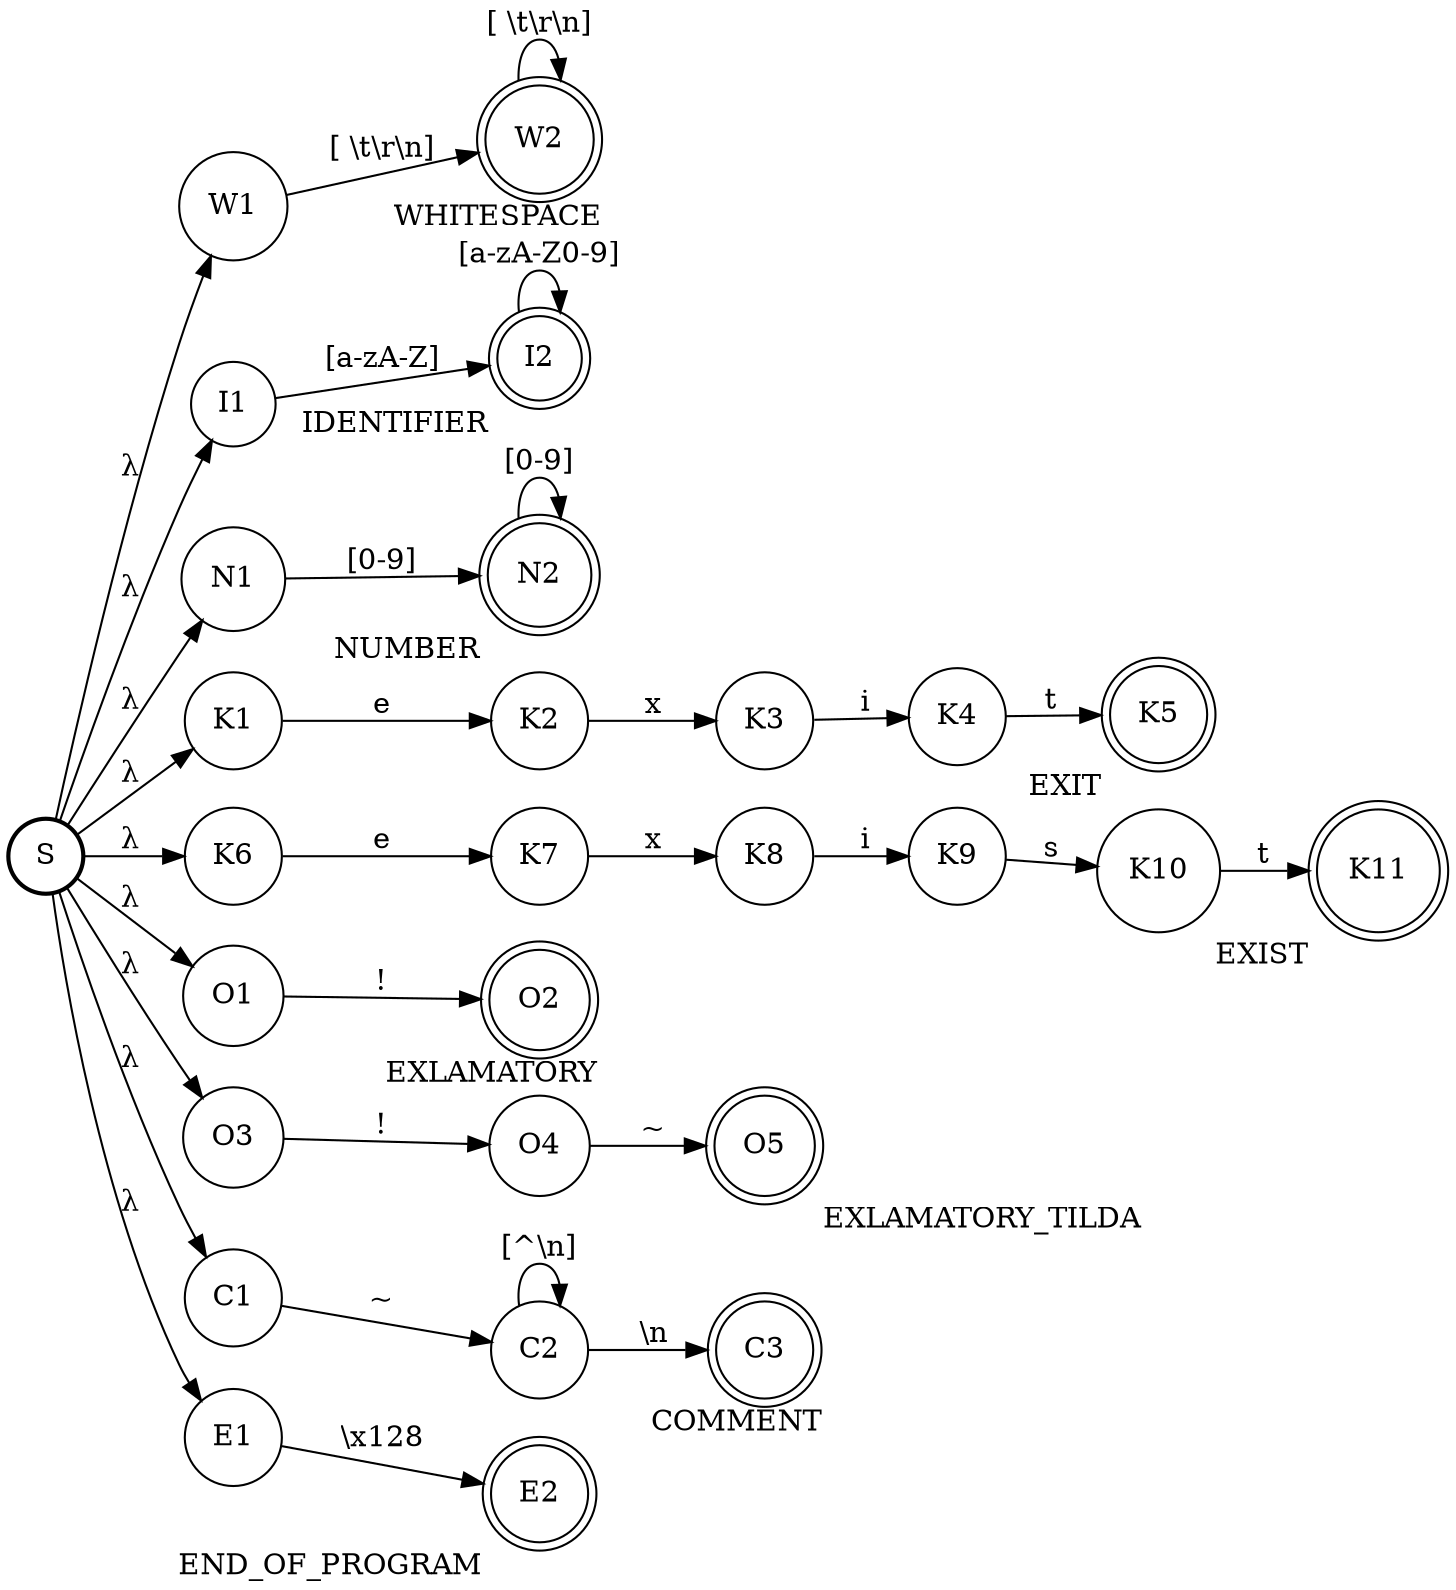 digraph nondeterministic {
  rankdir="LR";

  node [shape=circle]
  S    [style=bold]
  W2, I2, N2, K5, K11, O2, O5, C3, E2 [shape=doublecircle]
  W2   [xlabel="WHITESPACE"]
  I2   [xlabel="IDENTIFIER"]
  N2   [xlabel="NUMBER"]
  K5   [xlabel="EXIT"]
  K11  [xlabel="EXIST"]
  O2   [xlabel="EXLAMATORY"]
  O5   [xlabel="EXLAMATORY_TILDA"]
  C3   [xlabel="COMMENT"]
  E2   [xlabel="END_OF_PROGRAM"]

  S  -> {W1, I1, N1, K1, K6, O1, O3, C1, E1} [label="λ"]
  W1 -> W2   [label="[ \\t\\r\\n]"] 
  W2 -> W2   [label="[ \\t\\r\\n]"] 
  I1 -> I2   [label="[a-zA-Z]"]
  I2 -> I2   [label="[a-zA-Z0-9]"]
  N1 -> N2   [label="[0-9]"]
  N2 -> N2   [label="[0-9]"]
  K1 -> K2   [label="e"] 
  K2 -> K3   [label="x"]
  K3 -> K4   [label="i"]
  K4 -> K5   [label="t"]
  K6 -> K7   [label="e"]
  K7 -> K8   [label="x"]
  K8 -> K9   [label="i"]
  K9 -> K10  [label="s"]
  K10 -> K11 [label="t"]
  O1 -> O2   [label="!"]
  O3 -> O4   [label="!"]
  O4 -> O5   [label="~"]
  C1 -> C2   [label="~"]
  C2 -> C2   [label="[^\\n]"]
  C2 -> C3   [label="\\n"]
  E1 -> E2   [label="\\x128"]
}
